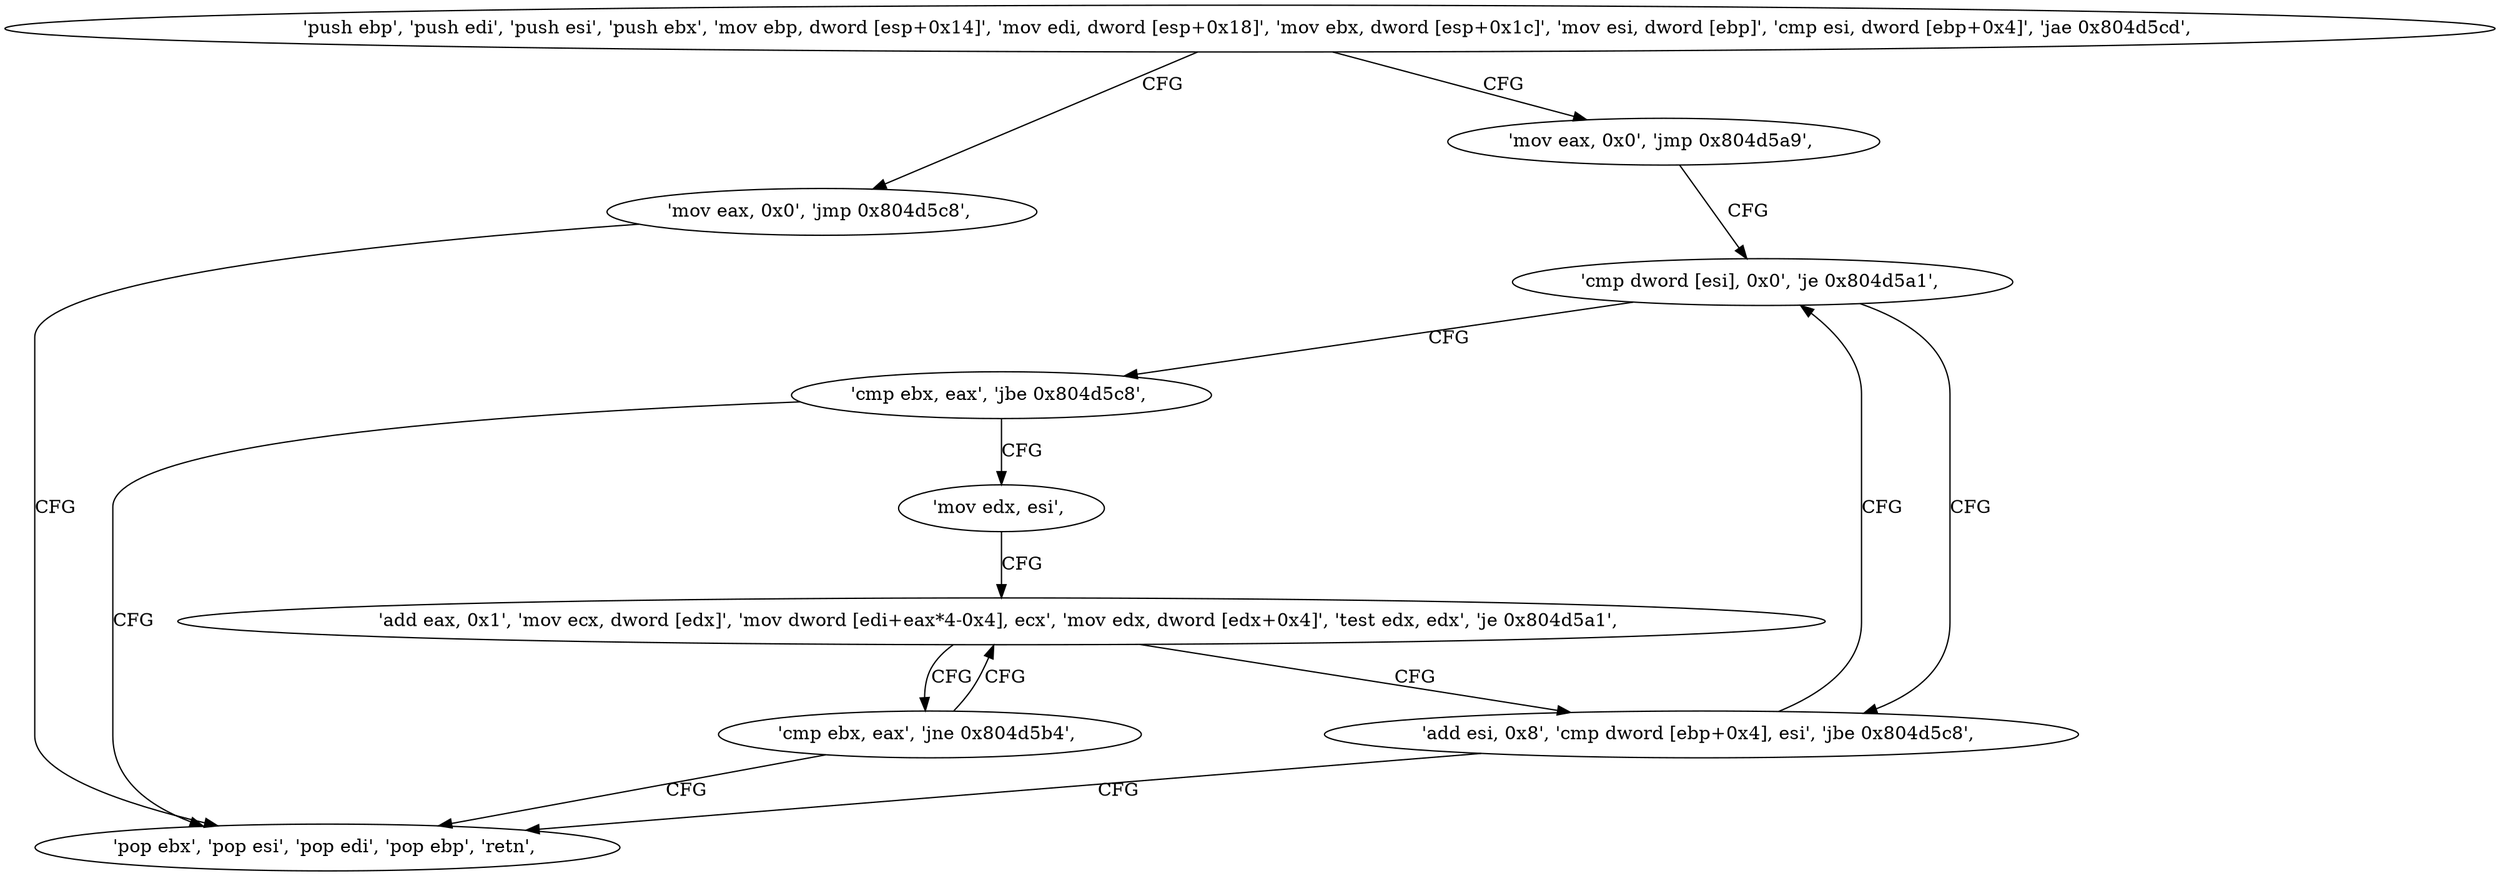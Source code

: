 digraph "func" {
"134534530" [label = "'push ebp', 'push edi', 'push esi', 'push ebx', 'mov ebp, dword [esp+0x14]', 'mov edi, dword [esp+0x18]', 'mov ebx, dword [esp+0x1c]', 'mov esi, dword [ebp]', 'cmp esi, dword [ebp+0x4]', 'jae 0x804d5cd', " ]
"134534605" [label = "'mov eax, 0x0', 'jmp 0x804d5c8', " ]
"134534554" [label = "'mov eax, 0x0', 'jmp 0x804d5a9', " ]
"134534600" [label = "'pop ebx', 'pop esi', 'pop edi', 'pop ebp', 'retn', " ]
"134534569" [label = "'cmp dword [esi], 0x0', 'je 0x804d5a1', " ]
"134534561" [label = "'add esi, 0x8', 'cmp dword [ebp+0x4], esi', 'jbe 0x804d5c8', " ]
"134534574" [label = "'cmp ebx, eax', 'jbe 0x804d5c8', " ]
"134534578" [label = "'mov edx, esi', " ]
"134534580" [label = "'add eax, 0x1', 'mov ecx, dword [edx]', 'mov dword [edi+eax*4-0x4], ecx', 'mov edx, dword [edx+0x4]', 'test edx, edx', 'je 0x804d5a1', " ]
"134534596" [label = "'cmp ebx, eax', 'jne 0x804d5b4', " ]
"134534530" -> "134534605" [ label = "CFG" ]
"134534530" -> "134534554" [ label = "CFG" ]
"134534605" -> "134534600" [ label = "CFG" ]
"134534554" -> "134534569" [ label = "CFG" ]
"134534569" -> "134534561" [ label = "CFG" ]
"134534569" -> "134534574" [ label = "CFG" ]
"134534561" -> "134534600" [ label = "CFG" ]
"134534561" -> "134534569" [ label = "CFG" ]
"134534574" -> "134534600" [ label = "CFG" ]
"134534574" -> "134534578" [ label = "CFG" ]
"134534578" -> "134534580" [ label = "CFG" ]
"134534580" -> "134534561" [ label = "CFG" ]
"134534580" -> "134534596" [ label = "CFG" ]
"134534596" -> "134534580" [ label = "CFG" ]
"134534596" -> "134534600" [ label = "CFG" ]
}
